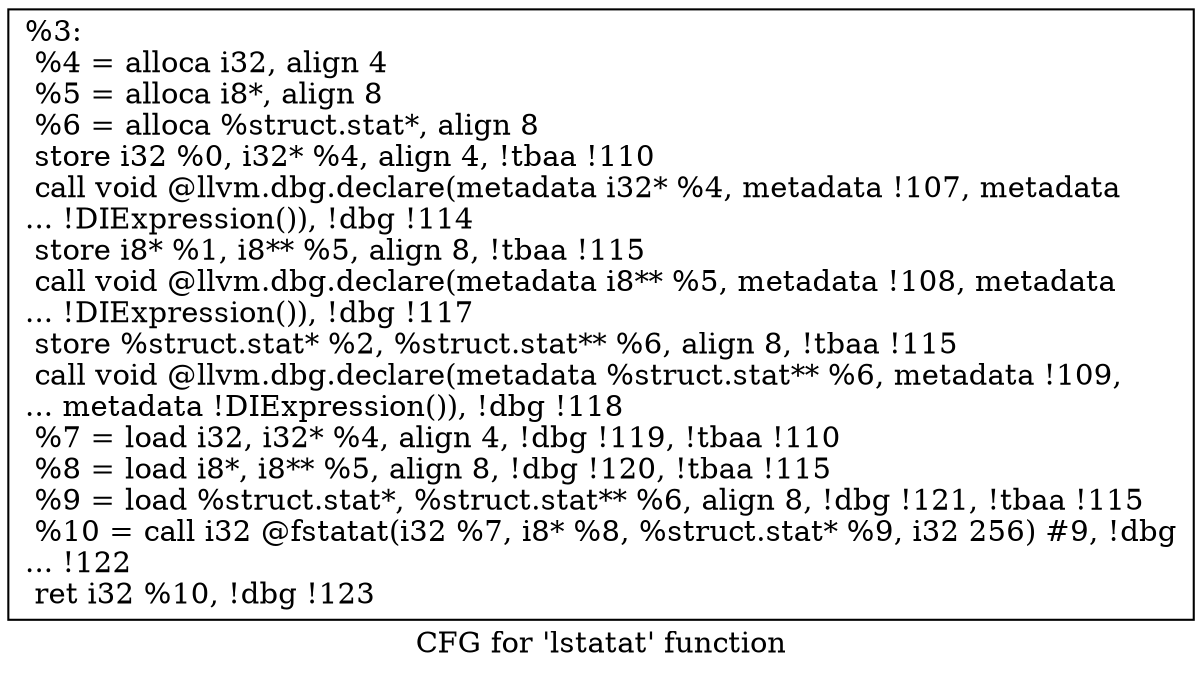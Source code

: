digraph "CFG for 'lstatat' function" {
	label="CFG for 'lstatat' function";

	Node0x1ffabd0 [shape=record,label="{%3:\l  %4 = alloca i32, align 4\l  %5 = alloca i8*, align 8\l  %6 = alloca %struct.stat*, align 8\l  store i32 %0, i32* %4, align 4, !tbaa !110\l  call void @llvm.dbg.declare(metadata i32* %4, metadata !107, metadata\l... !DIExpression()), !dbg !114\l  store i8* %1, i8** %5, align 8, !tbaa !115\l  call void @llvm.dbg.declare(metadata i8** %5, metadata !108, metadata\l... !DIExpression()), !dbg !117\l  store %struct.stat* %2, %struct.stat** %6, align 8, !tbaa !115\l  call void @llvm.dbg.declare(metadata %struct.stat** %6, metadata !109,\l... metadata !DIExpression()), !dbg !118\l  %7 = load i32, i32* %4, align 4, !dbg !119, !tbaa !110\l  %8 = load i8*, i8** %5, align 8, !dbg !120, !tbaa !115\l  %9 = load %struct.stat*, %struct.stat** %6, align 8, !dbg !121, !tbaa !115\l  %10 = call i32 @fstatat(i32 %7, i8* %8, %struct.stat* %9, i32 256) #9, !dbg\l... !122\l  ret i32 %10, !dbg !123\l}"];
}
